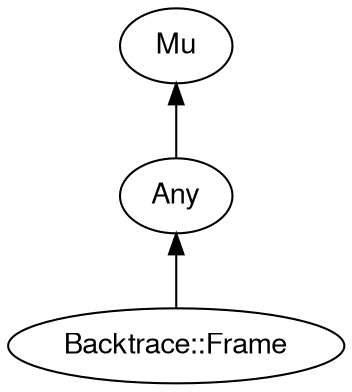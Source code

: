 digraph "raku-type-graph" {
    rankdir=BT;
    splines=polyline;
    overlap=false;

    graph [truecolor=true bgcolor="#FFFFFF"];
    // Types
    "Backtrace::Frame" [color="#000000", fontcolor="#000000", href="/type/Backtrace::Frame", fontname="FreeSans"];
    "Mu" [color="#000000", fontcolor="#000000", href="/type/Mu", fontname="FreeSans"];
    "Any" [color="#000000", fontcolor="#000000", href="/type/Any", fontname="FreeSans"];

    // Superclasses
    "Backtrace::Frame" -> "Any" [color="#000000"];
    "Any" -> "Mu" [color="#000000"];

    // Roles
}
